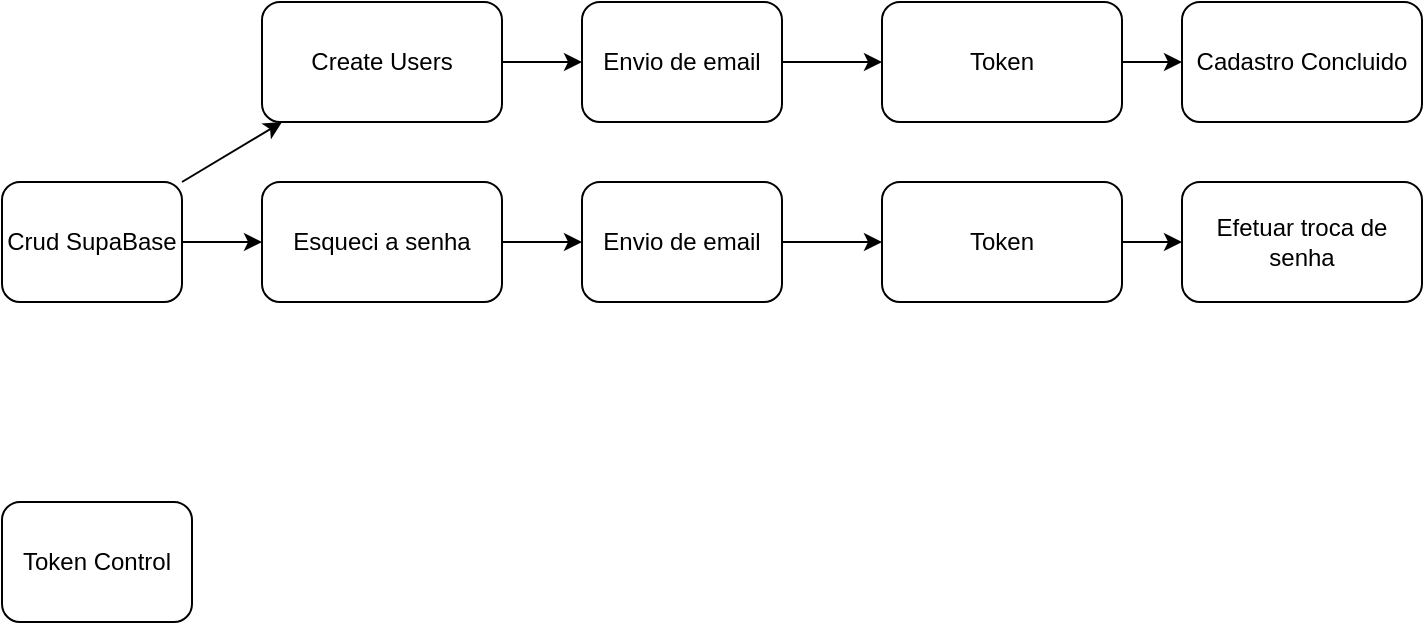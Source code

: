 <mxfile>
    <diagram id="kRbo52QSI72a22QKD4ju" name="Página-1">
        <mxGraphModel dx="1146" dy="866" grid="1" gridSize="10" guides="1" tooltips="1" connect="1" arrows="1" fold="1" page="1" pageScale="1" pageWidth="827" pageHeight="1169" math="0" shadow="0">
            <root>
                <mxCell id="0"/>
                <mxCell id="1" parent="0"/>
                <mxCell id="4" style="edgeStyle=none;html=1;exitX=1;exitY=0;exitDx=0;exitDy=0;" edge="1" parent="1" source="2" target="5">
                    <mxGeometry relative="1" as="geometry">
                        <mxPoint x="220" y="120" as="targetPoint"/>
                    </mxGeometry>
                </mxCell>
                <mxCell id="12" style="edgeStyle=none;html=1;exitX=1;exitY=0.5;exitDx=0;exitDy=0;" edge="1" parent="1" source="2" target="13">
                    <mxGeometry relative="1" as="geometry">
                        <mxPoint x="220" y="180.111" as="targetPoint"/>
                    </mxGeometry>
                </mxCell>
                <mxCell id="2" value="Crud SupaBase" style="rounded=1;whiteSpace=wrap;html=1;" vertex="1" parent="1">
                    <mxGeometry x="90" y="150" width="90" height="60" as="geometry"/>
                </mxCell>
                <mxCell id="3" value="Token Control" style="rounded=1;whiteSpace=wrap;html=1;" vertex="1" parent="1">
                    <mxGeometry x="90" y="310" width="95" height="60" as="geometry"/>
                </mxCell>
                <mxCell id="6" style="edgeStyle=none;html=1;exitX=1;exitY=0.5;exitDx=0;exitDy=0;" edge="1" parent="1" source="5" target="7">
                    <mxGeometry relative="1" as="geometry">
                        <mxPoint x="440" y="90" as="targetPoint"/>
                    </mxGeometry>
                </mxCell>
                <mxCell id="5" value="Create Users" style="rounded=1;whiteSpace=wrap;html=1;" vertex="1" parent="1">
                    <mxGeometry x="220" y="60" width="120" height="60" as="geometry"/>
                </mxCell>
                <mxCell id="8" style="edgeStyle=none;html=1;exitX=1;exitY=0.5;exitDx=0;exitDy=0;" edge="1" parent="1" source="7" target="9">
                    <mxGeometry relative="1" as="geometry">
                        <mxPoint x="570" y="89" as="targetPoint"/>
                    </mxGeometry>
                </mxCell>
                <mxCell id="7" value="Envio de email" style="rounded=1;whiteSpace=wrap;html=1;" vertex="1" parent="1">
                    <mxGeometry x="380" y="60" width="100" height="60" as="geometry"/>
                </mxCell>
                <mxCell id="10" style="edgeStyle=none;html=1;exitX=1;exitY=0.5;exitDx=0;exitDy=0;" edge="1" parent="1" source="9" target="11">
                    <mxGeometry relative="1" as="geometry">
                        <mxPoint x="700" y="89" as="targetPoint"/>
                    </mxGeometry>
                </mxCell>
                <mxCell id="9" value="Token" style="rounded=1;whiteSpace=wrap;html=1;" vertex="1" parent="1">
                    <mxGeometry x="530" y="60" width="120" height="60" as="geometry"/>
                </mxCell>
                <mxCell id="11" value="Cadastro Concluido" style="rounded=1;whiteSpace=wrap;html=1;" vertex="1" parent="1">
                    <mxGeometry x="680" y="60" width="120" height="60" as="geometry"/>
                </mxCell>
                <mxCell id="14" style="edgeStyle=none;html=1;exitX=1;exitY=0.5;exitDx=0;exitDy=0;" edge="1" parent="1" source="13" target="15">
                    <mxGeometry relative="1" as="geometry">
                        <mxPoint x="380" y="180.111" as="targetPoint"/>
                    </mxGeometry>
                </mxCell>
                <mxCell id="13" value="Esqueci a senha" style="rounded=1;whiteSpace=wrap;html=1;" vertex="1" parent="1">
                    <mxGeometry x="220" y="150.001" width="120" height="60" as="geometry"/>
                </mxCell>
                <mxCell id="16" style="edgeStyle=none;html=1;exitX=1;exitY=0.5;exitDx=0;exitDy=0;" edge="1" parent="1" source="15" target="17">
                    <mxGeometry relative="1" as="geometry">
                        <mxPoint x="530" y="180.111" as="targetPoint"/>
                    </mxGeometry>
                </mxCell>
                <mxCell id="15" value="Envio de email" style="rounded=1;whiteSpace=wrap;html=1;" vertex="1" parent="1">
                    <mxGeometry x="380" y="150" width="100" height="60" as="geometry"/>
                </mxCell>
                <mxCell id="18" style="edgeStyle=none;html=1;exitX=1;exitY=0.5;exitDx=0;exitDy=0;" edge="1" parent="1" source="17" target="19">
                    <mxGeometry relative="1" as="geometry">
                        <mxPoint x="680" y="180.111" as="targetPoint"/>
                    </mxGeometry>
                </mxCell>
                <mxCell id="17" value="Token" style="rounded=1;whiteSpace=wrap;html=1;" vertex="1" parent="1">
                    <mxGeometry x="530" y="150.001" width="120" height="60" as="geometry"/>
                </mxCell>
                <mxCell id="19" value="Efetuar troca de senha" style="rounded=1;whiteSpace=wrap;html=1;" vertex="1" parent="1">
                    <mxGeometry x="680" y="150.001" width="120" height="60" as="geometry"/>
                </mxCell>
            </root>
        </mxGraphModel>
    </diagram>
</mxfile>